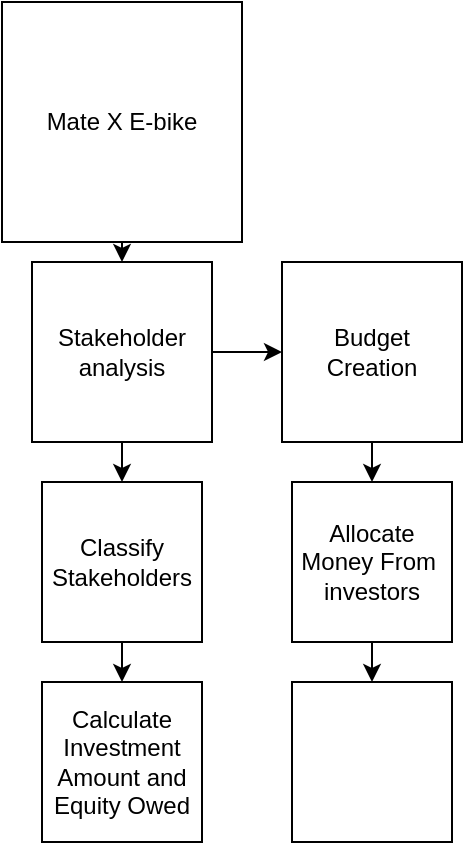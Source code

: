 <mxfile version="10.6.7" type="onedrive"><diagram id="6dHktM1wKWBV3_-JepFJ" name="Page-1"><mxGraphModel dx="758" dy="430" grid="1" gridSize="10" guides="1" tooltips="1" connect="1" arrows="1" fold="1" page="1" pageScale="1" pageWidth="850" pageHeight="1100" math="0" shadow="0"><root><mxCell id="0"/><mxCell id="1" parent="0"/><mxCell id="_OKc2dktjnx_QLvlOvsz-6" value="" style="edgeStyle=none;rounded=0;orthogonalLoop=1;jettySize=auto;html=1;" edge="1" parent="1" source="_OKc2dktjnx_QLvlOvsz-1" target="_OKc2dktjnx_QLvlOvsz-2"><mxGeometry relative="1" as="geometry"/></mxCell><mxCell id="_OKc2dktjnx_QLvlOvsz-1" value="Mate X E-bike" style="whiteSpace=wrap;html=1;aspect=fixed;" vertex="1" parent="1"><mxGeometry x="10" width="120" height="120" as="geometry"/></mxCell><mxCell id="_OKc2dktjnx_QLvlOvsz-8" value="" style="edgeStyle=none;rounded=0;orthogonalLoop=1;jettySize=auto;html=1;" edge="1" parent="1" source="_OKc2dktjnx_QLvlOvsz-2" target="_OKc2dktjnx_QLvlOvsz-7"><mxGeometry relative="1" as="geometry"/></mxCell><mxCell id="_OKc2dktjnx_QLvlOvsz-12" value="" style="edgeStyle=none;rounded=0;orthogonalLoop=1;jettySize=auto;html=1;" edge="1" parent="1" source="_OKc2dktjnx_QLvlOvsz-2" target="_OKc2dktjnx_QLvlOvsz-11"><mxGeometry relative="1" as="geometry"/></mxCell><mxCell id="_OKc2dktjnx_QLvlOvsz-2" value="Stakeholder analysis" style="whiteSpace=wrap;html=1;aspect=fixed;" vertex="1" parent="1"><mxGeometry x="25" y="130" width="90" height="90" as="geometry"/></mxCell><mxCell id="_OKc2dktjnx_QLvlOvsz-10" value="" style="edgeStyle=none;rounded=0;orthogonalLoop=1;jettySize=auto;html=1;" edge="1" parent="1" source="_OKc2dktjnx_QLvlOvsz-7" target="_OKc2dktjnx_QLvlOvsz-9"><mxGeometry relative="1" as="geometry"/></mxCell><mxCell id="_OKc2dktjnx_QLvlOvsz-7" value="&lt;table&gt;&lt;tbody&gt;&lt;tr&gt;&lt;td height=&quot;21&quot;&gt;Classify  Stakeholders&lt;/td&gt;&lt;/tr&gt;&lt;/tbody&gt;&lt;/table&gt;" style="whiteSpace=wrap;html=1;aspect=fixed;" vertex="1" parent="1"><mxGeometry x="30" y="240" width="80" height="80" as="geometry"/></mxCell><mxCell id="_OKc2dktjnx_QLvlOvsz-9" value="&lt;table&gt;&lt;tbody&gt;&lt;tr&gt;&lt;td height=&quot;21&quot;&gt;Calculate  Investment Amount and Equity Owed&lt;/td&gt;&lt;/tr&gt;&lt;/tbody&gt;&lt;/table&gt;" style="whiteSpace=wrap;html=1;aspect=fixed;" vertex="1" parent="1"><mxGeometry x="30" y="340" width="80" height="80" as="geometry"/></mxCell><mxCell id="_OKc2dktjnx_QLvlOvsz-16" value="" style="edgeStyle=none;rounded=0;orthogonalLoop=1;jettySize=auto;html=1;" edge="1" parent="1" source="_OKc2dktjnx_QLvlOvsz-11" target="_OKc2dktjnx_QLvlOvsz-13"><mxGeometry relative="1" as="geometry"/></mxCell><mxCell id="_OKc2dktjnx_QLvlOvsz-11" value="&lt;table&gt;&lt;tbody&gt;&lt;tr&gt;&lt;td height=&quot;21&quot;&gt;Budget  Creation&lt;/td&gt;&lt;/tr&gt;&lt;/tbody&gt;&lt;/table&gt;" style="whiteSpace=wrap;html=1;aspect=fixed;" vertex="1" parent="1"><mxGeometry x="150" y="130" width="90" height="90" as="geometry"/></mxCell><mxCell id="_OKc2dktjnx_QLvlOvsz-18" value="" style="edgeStyle=none;rounded=0;orthogonalLoop=1;jettySize=auto;html=1;" edge="1" parent="1" source="_OKc2dktjnx_QLvlOvsz-13" target="_OKc2dktjnx_QLvlOvsz-17"><mxGeometry relative="1" as="geometry"/></mxCell><mxCell id="_OKc2dktjnx_QLvlOvsz-13" value="&lt;table&gt;&lt;tbody&gt;&lt;tr&gt;&lt;td height=&quot;21&quot;&gt;Allocate Money From&amp;nbsp; investors&lt;/td&gt;&lt;/tr&gt;&lt;/tbody&gt;&lt;/table&gt;" style="whiteSpace=wrap;html=1;aspect=fixed;" vertex="1" parent="1"><mxGeometry x="155" y="240" width="80" height="80" as="geometry"/></mxCell><mxCell id="_OKc2dktjnx_QLvlOvsz-17" value="" style="whiteSpace=wrap;html=1;aspect=fixed;" vertex="1" parent="1"><mxGeometry x="155" y="340" width="80" height="80" as="geometry"/></mxCell></root></mxGraphModel></diagram></mxfile>